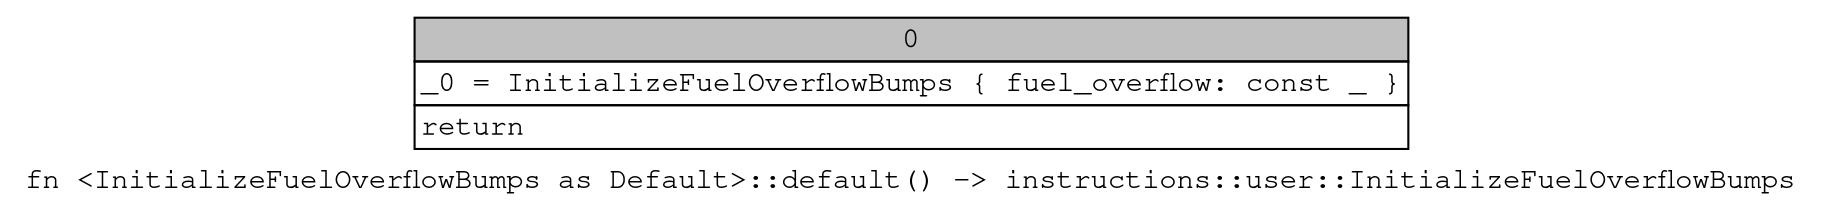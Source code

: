 digraph Mir_0_12299 {
    graph [fontname="Courier, monospace"];
    node [fontname="Courier, monospace"];
    edge [fontname="Courier, monospace"];
    label=<fn &lt;InitializeFuelOverflowBumps as Default&gt;::default() -&gt; instructions::user::InitializeFuelOverflowBumps<br align="left"/>>;
    bb0__0_12299 [shape="none", label=<<table border="0" cellborder="1" cellspacing="0"><tr><td bgcolor="gray" align="center" colspan="1">0</td></tr><tr><td align="left" balign="left">_0 = InitializeFuelOverflowBumps { fuel_overflow: const _ }<br/></td></tr><tr><td align="left">return</td></tr></table>>];
}
